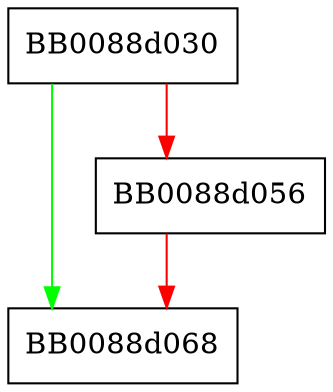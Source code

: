 digraph __strncpy_sse2 {
  node [shape="box"];
  graph [splines=ortho];
  BB0088d030 -> BB0088d068 [color="green"];
  BB0088d030 -> BB0088d056 [color="red"];
  BB0088d056 -> BB0088d068 [color="red"];
}